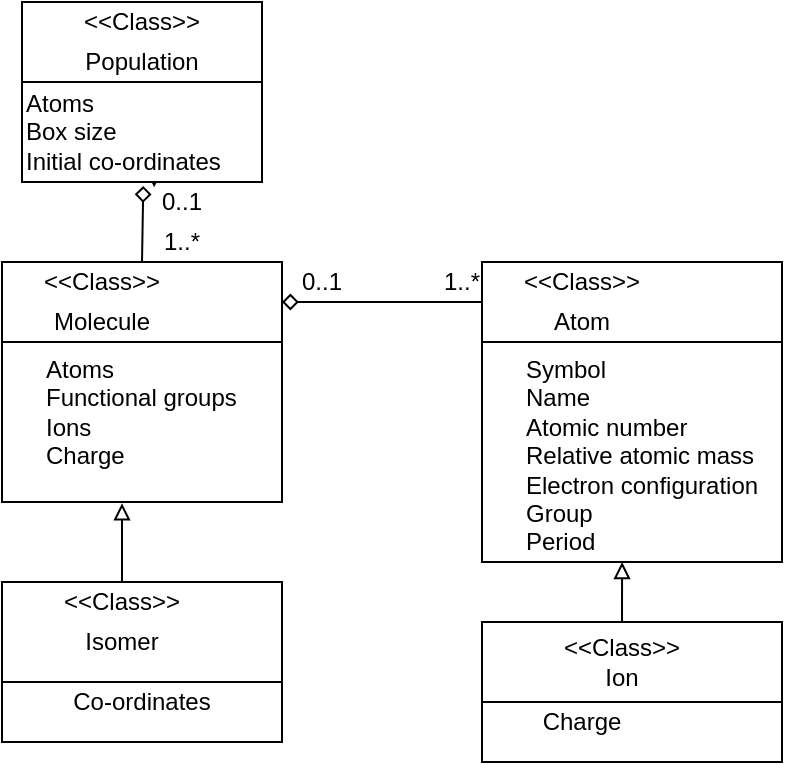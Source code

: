 <mxfile version="13.9.2" type="device"><diagram id="-YwsGQPaZ9_nkitwhzhA" name="Page-1"><mxGraphModel dx="782" dy="437" grid="1" gridSize="10" guides="1" tooltips="1" connect="1" arrows="1" fold="1" page="1" pageScale="1" pageWidth="827" pageHeight="1169" math="0" shadow="0"><root><mxCell id="0"/><mxCell id="1" parent="0"/><mxCell id="3hwtrdsHFfGPUJJgQW7C-6" style="edgeStyle=orthogonalEdgeStyle;rounded=0;orthogonalLoop=1;jettySize=auto;html=1;exitX=0.5;exitY=1;exitDx=0;exitDy=0;entryX=0.413;entryY=1.053;entryDx=0;entryDy=0;entryPerimeter=0;" edge="1" parent="1" source="3hwtrdsHFfGPUJJgQW7C-3" target="3hwtrdsHFfGPUJJgQW7C-5"><mxGeometry relative="1" as="geometry"/></mxCell><mxCell id="3hwtrdsHFfGPUJJgQW7C-3" value="" style="rounded=0;whiteSpace=wrap;html=1;" vertex="1" parent="1"><mxGeometry x="300" y="20" width="120" height="90" as="geometry"/></mxCell><mxCell id="3hwtrdsHFfGPUJJgQW7C-4" value="" style="rounded=0;whiteSpace=wrap;html=1;" vertex="1" parent="1"><mxGeometry x="300" y="20" width="120" height="40" as="geometry"/></mxCell><mxCell id="azJ7JiyfWkwYzx5OPJdi-24" value="" style="rounded=0;whiteSpace=wrap;html=1;align=left;" parent="1" vertex="1"><mxGeometry x="530" y="370" width="150" height="30" as="geometry"/></mxCell><mxCell id="azJ7JiyfWkwYzx5OPJdi-27" style="edgeStyle=orthogonalEdgeStyle;rounded=0;orthogonalLoop=1;jettySize=auto;html=1;exitX=0.5;exitY=0;exitDx=0;exitDy=0;entryX=0.417;entryY=1;entryDx=0;entryDy=0;entryPerimeter=0;endArrow=block;endFill=0;" parent="1" source="azJ7JiyfWkwYzx5OPJdi-23" target="azJ7JiyfWkwYzx5OPJdi-17" edge="1"><mxGeometry relative="1" as="geometry"/></mxCell><mxCell id="azJ7JiyfWkwYzx5OPJdi-23" value="" style="rounded=0;whiteSpace=wrap;html=1;align=left;" parent="1" vertex="1"><mxGeometry x="530" y="330" width="150" height="40" as="geometry"/></mxCell><mxCell id="azJ7JiyfWkwYzx5OPJdi-19" value="" style="rounded=0;whiteSpace=wrap;html=1;align=left;" parent="1" vertex="1"><mxGeometry x="530" y="190" width="150" height="110" as="geometry"/></mxCell><mxCell id="azJ7JiyfWkwYzx5OPJdi-20" style="edgeStyle=orthogonalEdgeStyle;rounded=0;orthogonalLoop=1;jettySize=auto;html=1;exitX=0;exitY=0.5;exitDx=0;exitDy=0;entryX=1;entryY=0.5;entryDx=0;entryDy=0;endArrow=diamond;endFill=0;" parent="1" source="azJ7JiyfWkwYzx5OPJdi-18" target="azJ7JiyfWkwYzx5OPJdi-8" edge="1"><mxGeometry relative="1" as="geometry"/></mxCell><mxCell id="azJ7JiyfWkwYzx5OPJdi-18" value="" style="rounded=0;whiteSpace=wrap;html=1;align=left;" parent="1" vertex="1"><mxGeometry x="530" y="150" width="150" height="40" as="geometry"/></mxCell><mxCell id="azJ7JiyfWkwYzx5OPJdi-14" value="" style="rounded=0;whiteSpace=wrap;html=1;align=left;" parent="1" vertex="1"><mxGeometry x="290" y="360" width="140" height="30" as="geometry"/></mxCell><mxCell id="azJ7JiyfWkwYzx5OPJdi-12" value="" style="rounded=0;whiteSpace=wrap;html=1;align=left;" parent="1" vertex="1"><mxGeometry x="290" y="310" width="140" height="50" as="geometry"/></mxCell><mxCell id="azJ7JiyfWkwYzx5OPJdi-7" value="" style="rounded=0;whiteSpace=wrap;html=1;align=left;" parent="1" vertex="1"><mxGeometry x="290" y="150" width="140" height="120" as="geometry"/></mxCell><mxCell id="3hwtrdsHFfGPUJJgQW7C-7" style="edgeStyle=orthogonalEdgeStyle;rounded=0;orthogonalLoop=1;jettySize=auto;html=1;exitX=0.5;exitY=0;exitDx=0;exitDy=0;entryX=0.379;entryY=1.04;entryDx=0;entryDy=0;entryPerimeter=0;endArrow=diamond;endFill=0;" edge="1" parent="1" source="azJ7JiyfWkwYzx5OPJdi-8" target="3hwtrdsHFfGPUJJgQW7C-5"><mxGeometry relative="1" as="geometry"/></mxCell><mxCell id="azJ7JiyfWkwYzx5OPJdi-8" value="" style="rounded=0;whiteSpace=wrap;html=1;align=left;" parent="1" vertex="1"><mxGeometry x="290" y="150" width="140" height="40" as="geometry"/></mxCell><mxCell id="azJ7JiyfWkwYzx5OPJdi-1" value="Molecule" style="text;html=1;strokeColor=none;fillColor=none;align=center;verticalAlign=middle;whiteSpace=wrap;rounded=0;" parent="1" vertex="1"><mxGeometry x="320" y="170" width="40" height="20" as="geometry"/></mxCell><mxCell id="azJ7JiyfWkwYzx5OPJdi-2" value="Atom" style="text;html=1;strokeColor=none;fillColor=none;align=center;verticalAlign=middle;whiteSpace=wrap;rounded=0;" parent="1" vertex="1"><mxGeometry x="560" y="170" width="40" height="20" as="geometry"/></mxCell><mxCell id="azJ7JiyfWkwYzx5OPJdi-3" value="Isomer" style="text;html=1;strokeColor=none;fillColor=none;align=center;verticalAlign=middle;whiteSpace=wrap;rounded=0;" parent="1" vertex="1"><mxGeometry x="330" y="330" width="40" height="20" as="geometry"/></mxCell><mxCell id="azJ7JiyfWkwYzx5OPJdi-4" value="&amp;lt;&amp;lt;Class&amp;gt;&amp;gt;" style="text;html=1;strokeColor=none;fillColor=none;align=center;verticalAlign=middle;whiteSpace=wrap;rounded=0;" parent="1" vertex="1"><mxGeometry x="320" y="150" width="40" height="20" as="geometry"/></mxCell><mxCell id="azJ7JiyfWkwYzx5OPJdi-6" value="Atoms&lt;br&gt;Functional groups&lt;br&gt;Ions&lt;br&gt;Charge" style="text;html=1;strokeColor=none;fillColor=none;align=left;verticalAlign=top;whiteSpace=wrap;rounded=0;" parent="1" vertex="1"><mxGeometry x="310" y="190" width="100" height="80" as="geometry"/></mxCell><mxCell id="azJ7JiyfWkwYzx5OPJdi-15" style="edgeStyle=orthogonalEdgeStyle;rounded=0;orthogonalLoop=1;jettySize=auto;html=1;exitX=0.5;exitY=0;exitDx=0;exitDy=0;entryX=0.4;entryY=1.008;entryDx=0;entryDy=0;entryPerimeter=0;endArrow=block;endFill=0;" parent="1" source="azJ7JiyfWkwYzx5OPJdi-11" target="azJ7JiyfWkwYzx5OPJdi-6" edge="1"><mxGeometry relative="1" as="geometry"/></mxCell><mxCell id="azJ7JiyfWkwYzx5OPJdi-11" value="&amp;lt;&amp;lt;Class&amp;gt;&amp;gt;" style="text;html=1;strokeColor=none;fillColor=none;align=center;verticalAlign=middle;whiteSpace=wrap;rounded=0;" parent="1" vertex="1"><mxGeometry x="330" y="310" width="40" height="20" as="geometry"/></mxCell><mxCell id="azJ7JiyfWkwYzx5OPJdi-13" value="Co-ordinates" style="text;html=1;strokeColor=none;fillColor=none;align=center;verticalAlign=middle;whiteSpace=wrap;rounded=0;" parent="1" vertex="1"><mxGeometry x="315" y="360" width="90" height="20" as="geometry"/></mxCell><mxCell id="azJ7JiyfWkwYzx5OPJdi-16" value="&amp;lt;&amp;lt;Class&amp;gt;&amp;gt;" style="text;html=1;strokeColor=none;fillColor=none;align=center;verticalAlign=middle;whiteSpace=wrap;rounded=0;" parent="1" vertex="1"><mxGeometry x="560" y="150" width="40" height="20" as="geometry"/></mxCell><mxCell id="azJ7JiyfWkwYzx5OPJdi-17" value="Symbol&lt;br&gt;Name&lt;br&gt;Atomic number&lt;br&gt;Relative atomic mass&lt;br&gt;Electron configuration&lt;br&gt;Group&lt;br&gt;Period" style="text;html=1;strokeColor=none;fillColor=none;align=left;verticalAlign=top;whiteSpace=wrap;rounded=0;" parent="1" vertex="1"><mxGeometry x="550" y="190" width="120" height="110" as="geometry"/></mxCell><mxCell id="azJ7JiyfWkwYzx5OPJdi-21" value="&amp;lt;&amp;lt;Class&amp;gt;&amp;gt;&lt;br&gt;Ion" style="text;html=1;strokeColor=none;fillColor=none;align=center;verticalAlign=middle;whiteSpace=wrap;rounded=0;" parent="1" vertex="1"><mxGeometry x="580" y="340" width="40" height="20" as="geometry"/></mxCell><mxCell id="azJ7JiyfWkwYzx5OPJdi-22" value="Charge" style="text;html=1;strokeColor=none;fillColor=none;align=center;verticalAlign=middle;whiteSpace=wrap;rounded=0;" parent="1" vertex="1"><mxGeometry x="560" y="370" width="40" height="20" as="geometry"/></mxCell><mxCell id="azJ7JiyfWkwYzx5OPJdi-28" value="0..1" style="text;html=1;strokeColor=none;fillColor=none;align=center;verticalAlign=middle;whiteSpace=wrap;rounded=0;" parent="1" vertex="1"><mxGeometry x="430" y="150" width="40" height="20" as="geometry"/></mxCell><mxCell id="azJ7JiyfWkwYzx5OPJdi-29" value="1..*" style="text;html=1;strokeColor=none;fillColor=none;align=center;verticalAlign=middle;whiteSpace=wrap;rounded=0;" parent="1" vertex="1"><mxGeometry x="500" y="150" width="40" height="20" as="geometry"/></mxCell><mxCell id="3hwtrdsHFfGPUJJgQW7C-1" value="Population" style="text;html=1;strokeColor=none;fillColor=none;align=center;verticalAlign=middle;whiteSpace=wrap;rounded=0;" vertex="1" parent="1"><mxGeometry x="340" y="40" width="40" height="20" as="geometry"/></mxCell><mxCell id="3hwtrdsHFfGPUJJgQW7C-2" value="&amp;lt;&amp;lt;Class&amp;gt;&amp;gt;" style="text;html=1;strokeColor=none;fillColor=none;align=center;verticalAlign=middle;whiteSpace=wrap;rounded=0;" vertex="1" parent="1"><mxGeometry x="340" y="20" width="40" height="20" as="geometry"/></mxCell><mxCell id="3hwtrdsHFfGPUJJgQW7C-5" value="Atoms&lt;br&gt;Box size&lt;br&gt;Initial co-ordinates" style="text;html=1;strokeColor=none;fillColor=none;align=left;verticalAlign=middle;whiteSpace=wrap;rounded=0;" vertex="1" parent="1"><mxGeometry x="300" y="60" width="160" height="50" as="geometry"/></mxCell><mxCell id="3hwtrdsHFfGPUJJgQW7C-8" value="1..*" style="text;html=1;strokeColor=none;fillColor=none;align=center;verticalAlign=middle;whiteSpace=wrap;rounded=0;" vertex="1" parent="1"><mxGeometry x="360" y="130" width="40" height="20" as="geometry"/></mxCell><mxCell id="3hwtrdsHFfGPUJJgQW7C-9" value="0..1" style="text;html=1;strokeColor=none;fillColor=none;align=center;verticalAlign=middle;whiteSpace=wrap;rounded=0;" vertex="1" parent="1"><mxGeometry x="360" y="110" width="40" height="20" as="geometry"/></mxCell></root></mxGraphModel></diagram></mxfile>